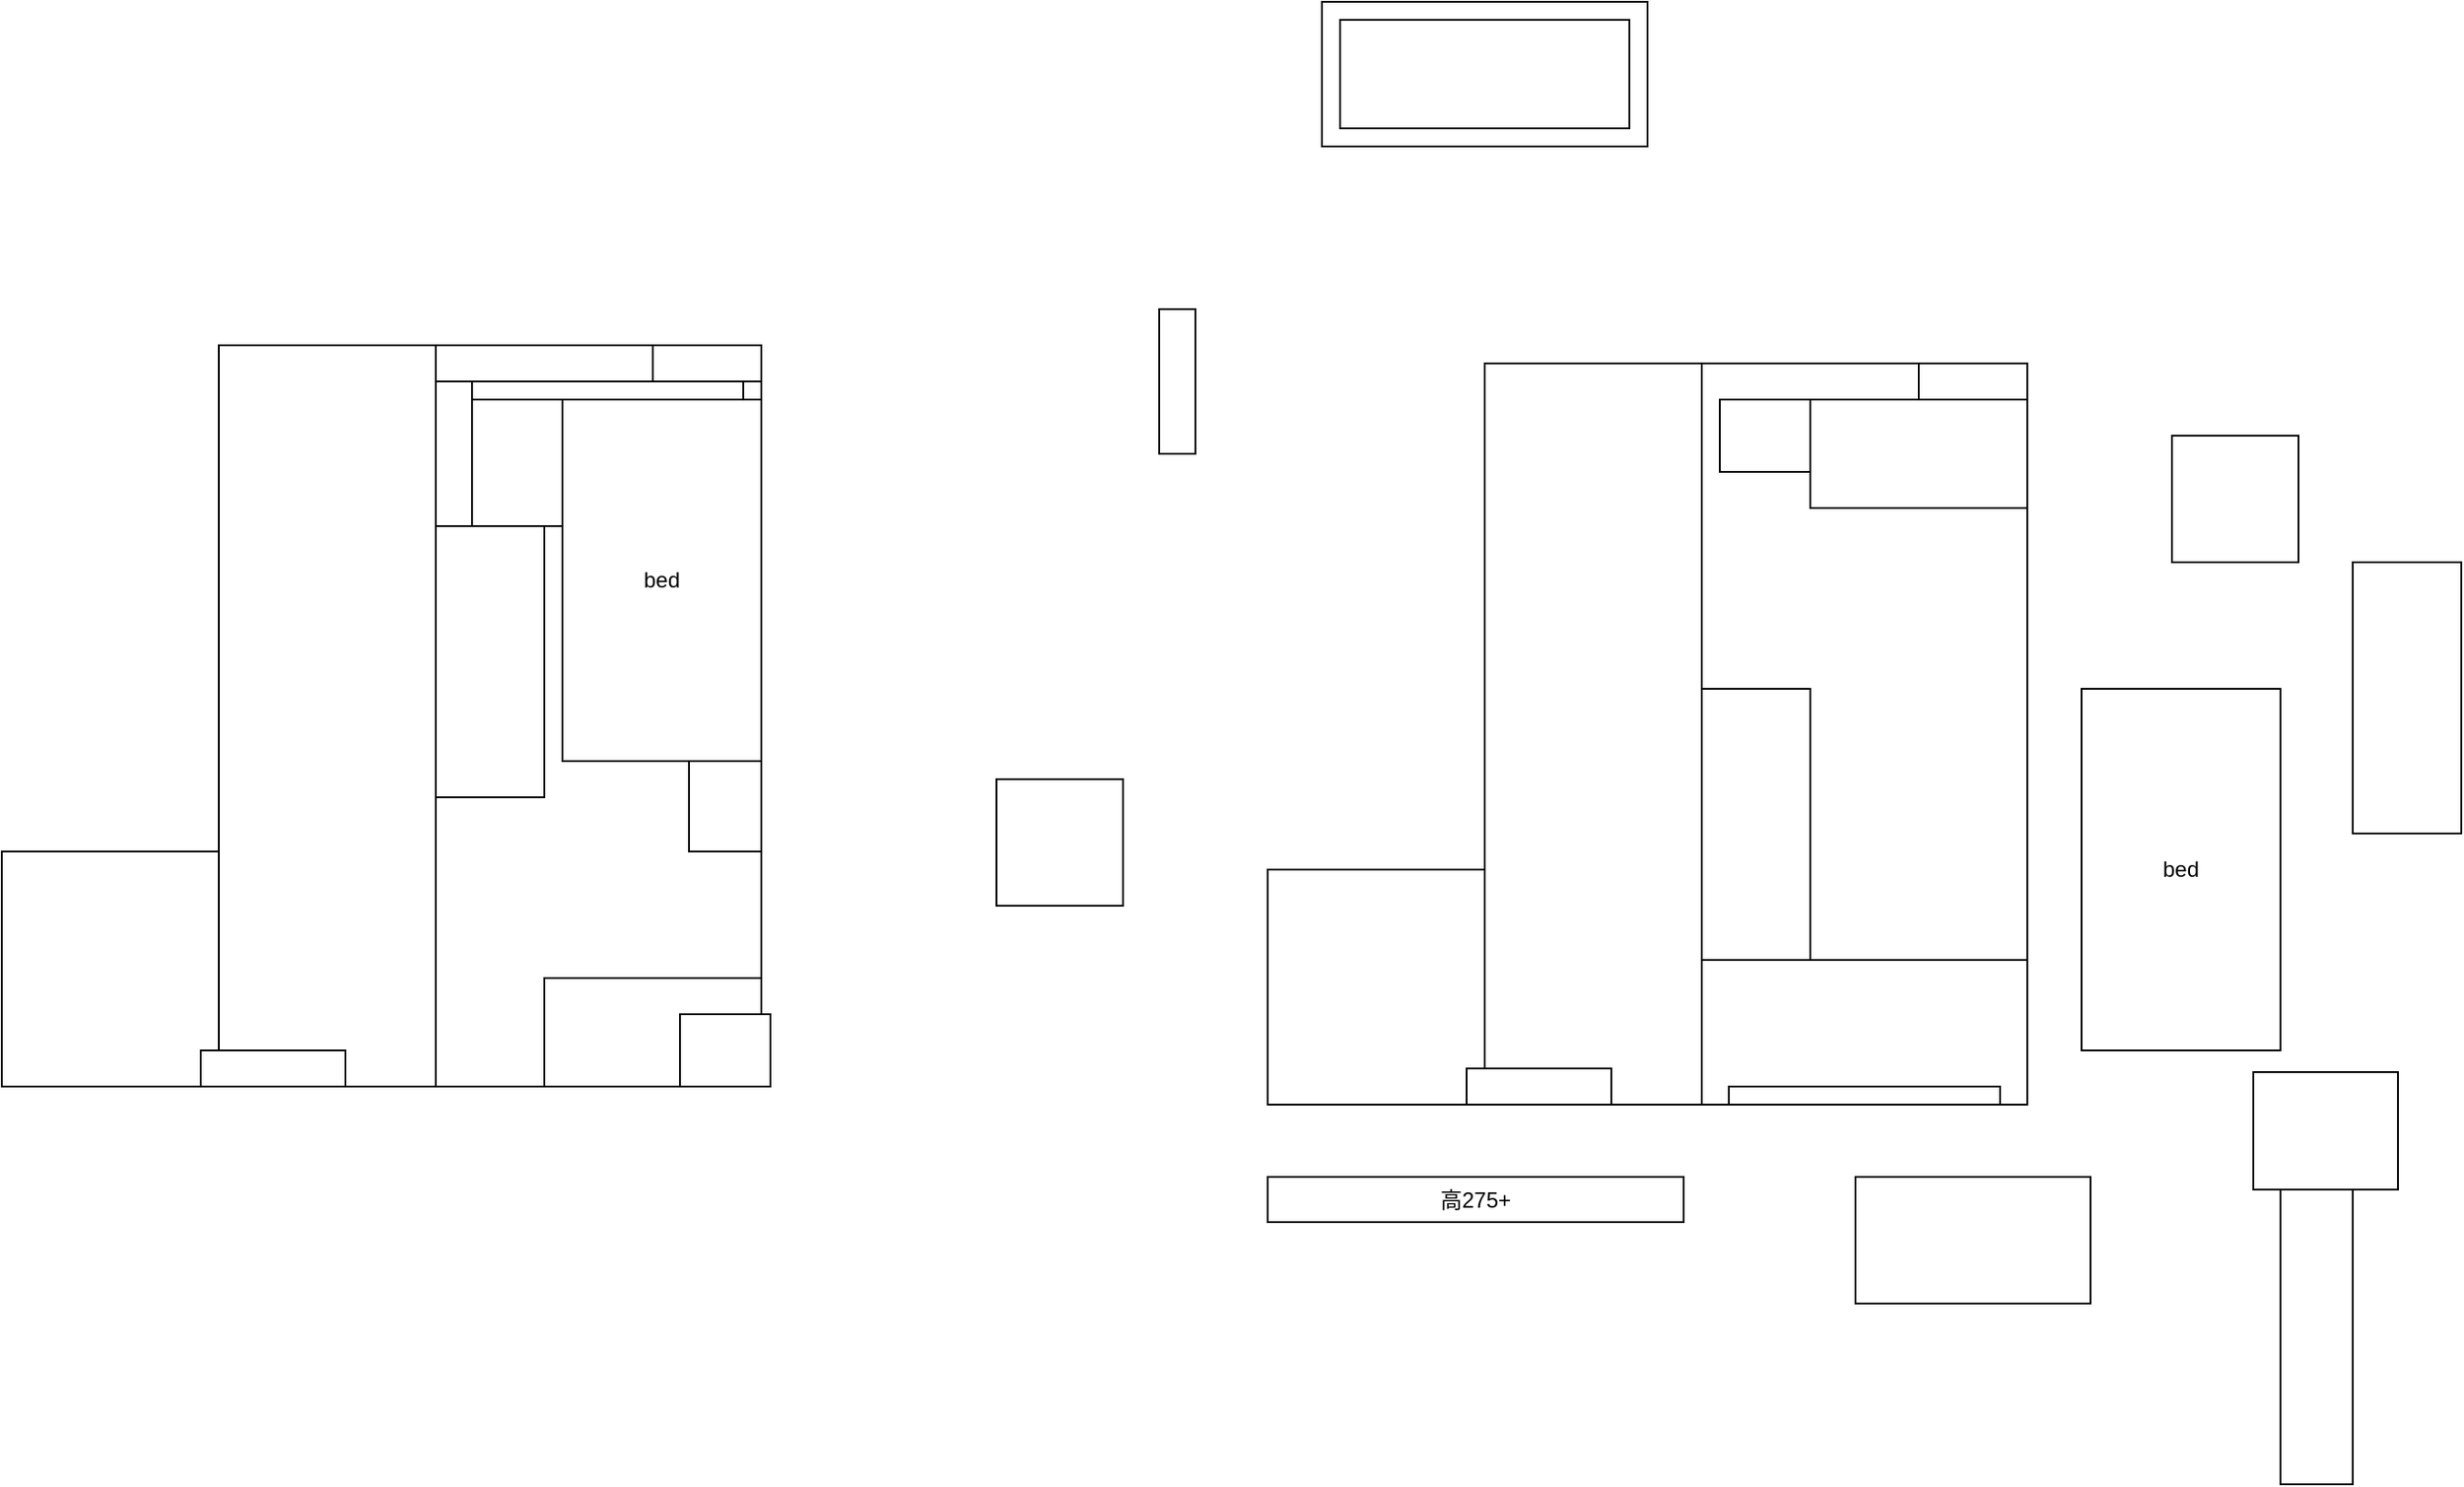 <mxfile version="25.0.1">
  <diagram name="第 1 页" id="J5ImZjePr7-Z2cBgEEt4">
    <mxGraphModel dx="2322" dy="1940" grid="1" gridSize="10" guides="1" tooltips="1" connect="1" arrows="1" fold="1" page="1" pageScale="1" pageWidth="827" pageHeight="1169" math="0" shadow="0">
      <root>
        <mxCell id="0" />
        <mxCell id="1" parent="0" />
        <mxCell id="LjnxOZAXyOkC-iWtyWfS-1" value="" style="rounded=0;whiteSpace=wrap;html=1;" parent="1" vertex="1">
          <mxGeometry x="410" y="160" width="180" height="410" as="geometry" />
        </mxCell>
        <mxCell id="LjnxOZAXyOkC-iWtyWfS-12" value="" style="rounded=0;whiteSpace=wrap;html=1;" parent="1" vertex="1">
          <mxGeometry x="290" y="160" width="120" height="410" as="geometry" />
        </mxCell>
        <mxCell id="_gcAofJnAJ5gUPm7FN8z-5" value="" style="rounded=0;whiteSpace=wrap;html=1;" parent="1" vertex="1">
          <mxGeometry x="170" y="440" width="120" height="130" as="geometry" />
        </mxCell>
        <mxCell id="LjnxOZAXyOkC-iWtyWfS-3" value="" style="rounded=0;whiteSpace=wrap;html=1;direction=east;" parent="1" vertex="1">
          <mxGeometry x="470" y="180" width="120" height="60" as="geometry" />
        </mxCell>
        <mxCell id="LjnxOZAXyOkC-iWtyWfS-4" value="" style="rounded=0;whiteSpace=wrap;html=1;direction=south;" parent="1" vertex="1">
          <mxGeometry x="495" y="610" width="130" height="70" as="geometry" />
        </mxCell>
        <mxCell id="LjnxOZAXyOkC-iWtyWfS-5" value="" style="rounded=0;whiteSpace=wrap;html=1;direction=west;" parent="1" vertex="1">
          <mxGeometry x="730" y="600" width="40" height="180" as="geometry" />
        </mxCell>
        <mxCell id="LjnxOZAXyOkC-iWtyWfS-7" value="" style="verticalLabelPosition=bottom;verticalAlign=top;html=1;shape=mxgraph.basic.frame;dx=10;whiteSpace=wrap;" parent="1" vertex="1">
          <mxGeometry x="200" y="-40" width="180" height="80" as="geometry" />
        </mxCell>
        <mxCell id="LjnxOZAXyOkC-iWtyWfS-11" value="" style="rounded=0;whiteSpace=wrap;html=1;" parent="1" vertex="1">
          <mxGeometry x="410" y="490" width="180" height="80" as="geometry" />
        </mxCell>
        <mxCell id="_gcAofJnAJ5gUPm7FN8z-2" value="高275+" style="rounded=0;whiteSpace=wrap;html=1;" parent="1" vertex="1">
          <mxGeometry x="170" y="610" width="230" height="25" as="geometry" />
        </mxCell>
        <mxCell id="_gcAofJnAJ5gUPm7FN8z-3" value="" style="rounded=0;whiteSpace=wrap;html=1;" parent="1" vertex="1">
          <mxGeometry x="280" y="550" width="80" height="20" as="geometry" />
        </mxCell>
        <mxCell id="LjnxOZAXyOkC-iWtyWfS-2" value="bed" style="rounded=0;whiteSpace=wrap;html=1;" parent="1" vertex="1">
          <mxGeometry x="620" y="340" width="110" height="200" as="geometry" />
        </mxCell>
        <mxCell id="_gcAofJnAJ5gUPm7FN8z-6" value="" style="rounded=0;whiteSpace=wrap;html=1;" parent="1" vertex="1">
          <mxGeometry x="420" y="180" width="50" height="40" as="geometry" />
        </mxCell>
        <mxCell id="_gcAofJnAJ5gUPm7FN8z-7" value="" style="rounded=0;whiteSpace=wrap;html=1;" parent="1" vertex="1">
          <mxGeometry x="670" y="200" width="70" height="70" as="geometry" />
        </mxCell>
        <mxCell id="_gcAofJnAJ5gUPm7FN8z-8" value="" style="rounded=0;whiteSpace=wrap;html=1;" parent="1" vertex="1">
          <mxGeometry x="530" y="160" width="60" height="20" as="geometry" />
        </mxCell>
        <mxCell id="GlwMnpXeYNYfNDQ00GTf-5" value="" style="rounded=0;whiteSpace=wrap;html=1;" vertex="1" parent="1">
          <mxGeometry x="425" y="560" width="150" height="10" as="geometry" />
        </mxCell>
        <mxCell id="GlwMnpXeYNYfNDQ00GTf-7" value="" style="rounded=0;whiteSpace=wrap;html=1;" vertex="1" parent="1">
          <mxGeometry x="715" y="552" width="80" height="65" as="geometry" />
        </mxCell>
        <mxCell id="GlwMnpXeYNYfNDQ00GTf-8" value="" style="rounded=0;whiteSpace=wrap;html=1;direction=south;" vertex="1" parent="1">
          <mxGeometry x="410" y="340" width="60" height="150" as="geometry" />
        </mxCell>
        <mxCell id="GlwMnpXeYNYfNDQ00GTf-10" value="" style="rounded=0;whiteSpace=wrap;html=1;" vertex="1" parent="1">
          <mxGeometry x="-290" y="150" width="180" height="410" as="geometry" />
        </mxCell>
        <mxCell id="GlwMnpXeYNYfNDQ00GTf-11" value="" style="rounded=0;whiteSpace=wrap;html=1;" vertex="1" parent="1">
          <mxGeometry x="-410" y="150" width="120" height="410" as="geometry" />
        </mxCell>
        <mxCell id="GlwMnpXeYNYfNDQ00GTf-12" value="" style="rounded=0;whiteSpace=wrap;html=1;" vertex="1" parent="1">
          <mxGeometry x="-530" y="430" width="120" height="130" as="geometry" />
        </mxCell>
        <mxCell id="GlwMnpXeYNYfNDQ00GTf-13" value="" style="rounded=0;whiteSpace=wrap;html=1;direction=east;" vertex="1" parent="1">
          <mxGeometry x="-230" y="500" width="120" height="60" as="geometry" />
        </mxCell>
        <mxCell id="GlwMnpXeYNYfNDQ00GTf-14" value="" style="rounded=0;whiteSpace=wrap;html=1;" vertex="1" parent="1">
          <mxGeometry x="-220" y="250" width="70" height="130" as="geometry" />
        </mxCell>
        <mxCell id="GlwMnpXeYNYfNDQ00GTf-15" value="" style="rounded=0;whiteSpace=wrap;html=1;" vertex="1" parent="1">
          <mxGeometry x="-150" y="250" width="40" height="180" as="geometry" />
        </mxCell>
        <mxCell id="GlwMnpXeYNYfNDQ00GTf-16" value="" style="rounded=0;whiteSpace=wrap;html=1;" vertex="1" parent="1">
          <mxGeometry x="-290" y="170" width="180" height="80" as="geometry" />
        </mxCell>
        <mxCell id="GlwMnpXeYNYfNDQ00GTf-17" value="" style="rounded=0;whiteSpace=wrap;html=1;" vertex="1" parent="1">
          <mxGeometry x="-420" y="540" width="80" height="20" as="geometry" />
        </mxCell>
        <mxCell id="GlwMnpXeYNYfNDQ00GTf-18" value="" style="rounded=0;whiteSpace=wrap;html=1;" vertex="1" parent="1">
          <mxGeometry x="-155" y="520" width="50" height="40" as="geometry" />
        </mxCell>
        <mxCell id="GlwMnpXeYNYfNDQ00GTf-19" value="" style="rounded=0;whiteSpace=wrap;html=1;" vertex="1" parent="1">
          <mxGeometry x="20" y="390" width="70" height="70" as="geometry" />
        </mxCell>
        <mxCell id="GlwMnpXeYNYfNDQ00GTf-20" value="" style="rounded=0;whiteSpace=wrap;html=1;" vertex="1" parent="1">
          <mxGeometry x="-170" y="150" width="60" height="20" as="geometry" />
        </mxCell>
        <mxCell id="GlwMnpXeYNYfNDQ00GTf-21" value="" style="rounded=0;whiteSpace=wrap;html=1;direction=west;" vertex="1" parent="1">
          <mxGeometry x="110" y="130" width="20" height="80" as="geometry" />
        </mxCell>
        <mxCell id="GlwMnpXeYNYfNDQ00GTf-22" value="" style="rounded=0;whiteSpace=wrap;html=1;direction=west;" vertex="1" parent="1">
          <mxGeometry x="-290" y="170" width="20" height="80" as="geometry" />
        </mxCell>
        <mxCell id="GlwMnpXeYNYfNDQ00GTf-23" value="" style="rounded=0;whiteSpace=wrap;html=1;" vertex="1" parent="1">
          <mxGeometry x="-270" y="170" width="150" height="10" as="geometry" />
        </mxCell>
        <mxCell id="GlwMnpXeYNYfNDQ00GTf-24" value="" style="rounded=0;whiteSpace=wrap;html=1;direction=north;" vertex="1" parent="1">
          <mxGeometry x="-290" y="250" width="60" height="150" as="geometry" />
        </mxCell>
        <mxCell id="GlwMnpXeYNYfNDQ00GTf-28" value="bed" style="rounded=0;whiteSpace=wrap;html=1;" vertex="1" parent="1">
          <mxGeometry x="-220" y="180" width="110" height="200" as="geometry" />
        </mxCell>
        <mxCell id="GlwMnpXeYNYfNDQ00GTf-30" value="" style="rounded=0;whiteSpace=wrap;html=1;direction=south;" vertex="1" parent="1">
          <mxGeometry x="770" y="270" width="60" height="150" as="geometry" />
        </mxCell>
      </root>
    </mxGraphModel>
  </diagram>
</mxfile>
